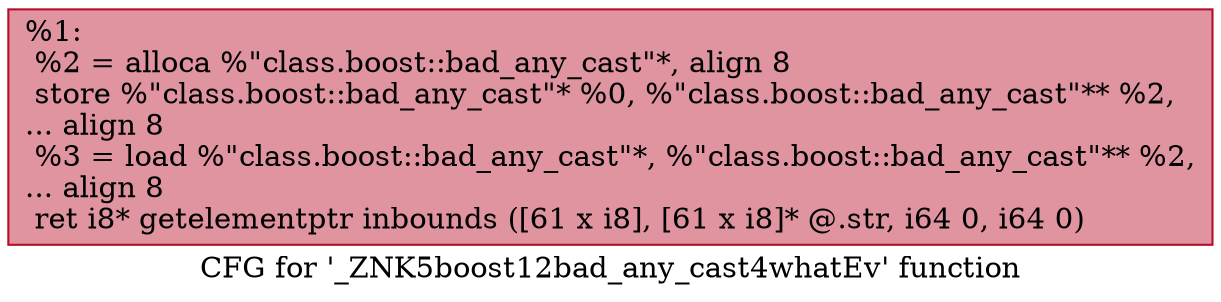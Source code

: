 digraph "CFG for '_ZNK5boost12bad_any_cast4whatEv' function" {
	label="CFG for '_ZNK5boost12bad_any_cast4whatEv' function";

	Node0x55dea68c6ea0 [shape=record,color="#b70d28ff", style=filled, fillcolor="#b70d2870",label="{%1:\l  %2 = alloca %\"class.boost::bad_any_cast\"*, align 8\l  store %\"class.boost::bad_any_cast\"* %0, %\"class.boost::bad_any_cast\"** %2,\l... align 8\l  %3 = load %\"class.boost::bad_any_cast\"*, %\"class.boost::bad_any_cast\"** %2,\l... align 8\l  ret i8* getelementptr inbounds ([61 x i8], [61 x i8]* @.str, i64 0, i64 0)\l}"];
}
